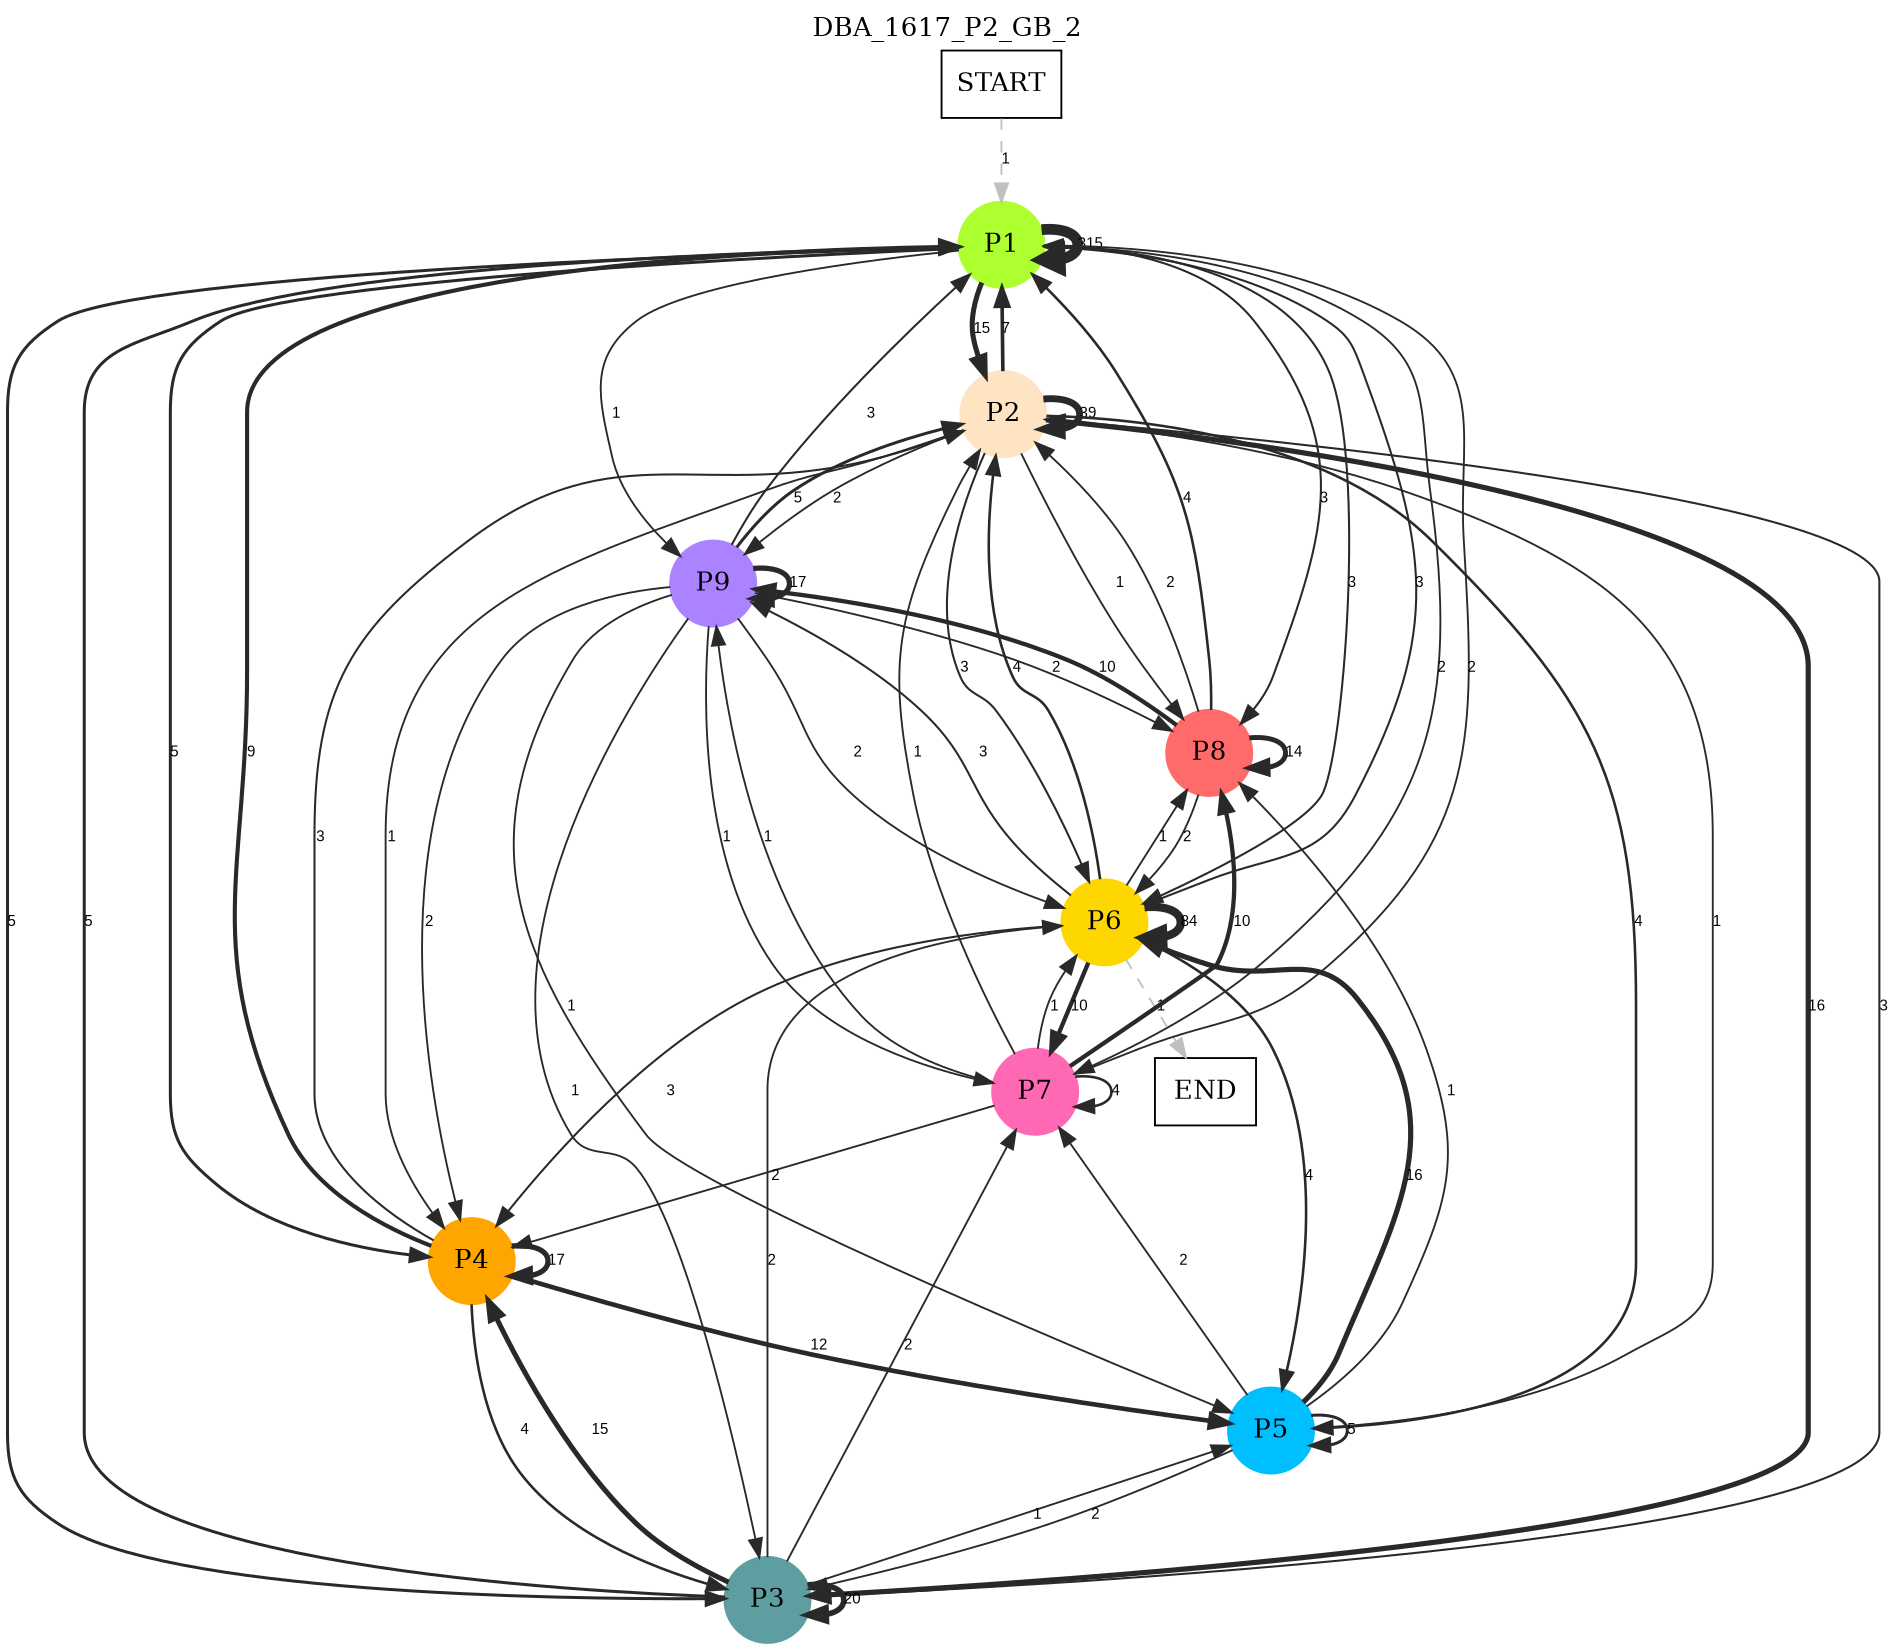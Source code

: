 digraph DBA_1617_P2_GB_2 {
	labelloc="t";
	label=DBA_1617_P2_GB_2;
	dpi = 150
	size="16,11!";
	margin = 0;
"START" [shape=box, fillcolor=white, style=filled, color=black]
"P1" [shape=circle, color=greenyellow, style=filled]
"P2" [shape=circle, color=bisque, style=filled]
"P3" [shape=circle, color=cadetblue, style=filled]
"P4" [shape=circle, color=orange, style=filled]
"P5" [shape=circle, color=deepskyblue, style=filled]
"P6" [shape=circle, color=gold, style=filled]
"P7" [shape=circle, color=hotpink, style=filled]
"P8" [shape=circle, color=indianred1, style=filled]
"P9" [shape=circle, color=mediumpurple1, style=filled]
"END" [shape=box, fillcolor=white, style=filled, color=black]
"START" -> "P1" [ style = dashed color=grey label ="1" labelfloat=false fontname="Arial" fontsize=8]

"P1" -> "P1" [ color=grey16 penwidth = "5.75257263882563"label ="315" labelfloat=false fontname="Arial" fontsize=8]

"P1" -> "P2" [ color=grey16 penwidth = "2.70805020110221"label ="15" labelfloat=false fontname="Arial" fontsize=8]

"P1" -> "P3" [ color=grey16 penwidth = "1.6094379124341"label ="5" labelfloat=false fontname="Arial" fontsize=8]

"P1" -> "P4" [ color=grey16 penwidth = "1.6094379124341"label ="5" labelfloat=false fontname="Arial" fontsize=8]

"P1" -> "P6" [ color=grey16 penwidth = "1.09861228866811"label ="3" labelfloat=false fontname="Arial" fontsize=8]

"P1" -> "P7" [ color=grey16 penwidth = "1"label ="2" labelfloat=false fontname="Arial" fontsize=8]

"P1" -> "P8" [ color=grey16 penwidth = "1.09861228866811"label ="3" labelfloat=false fontname="Arial" fontsize=8]

"P1" -> "P9" [ color=grey16 penwidth = "1"label ="1" labelfloat=false fontname="Arial" fontsize=8]

"P2" -> "P1" [ color=grey16 penwidth = "1.94591014905531"label ="7" labelfloat=false fontname="Arial" fontsize=8]

"P2" -> "P2" [ color=grey16 penwidth = "3.66356164612965"label ="39" labelfloat=false fontname="Arial" fontsize=8]

"P2" -> "P3" [ color=grey16 penwidth = "2.77258872223978"label ="16" labelfloat=false fontname="Arial" fontsize=8]

"P2" -> "P4" [ color=grey16 penwidth = "1"label ="1" labelfloat=false fontname="Arial" fontsize=8]

"P2" -> "P5" [ color=grey16 penwidth = "1.38629436111989"label ="4" labelfloat=false fontname="Arial" fontsize=8]

"P2" -> "P6" [ color=grey16 penwidth = "1.09861228866811"label ="3" labelfloat=false fontname="Arial" fontsize=8]

"P2" -> "P8" [ color=grey16 penwidth = "1"label ="1" labelfloat=false fontname="Arial" fontsize=8]

"P2" -> "P9" [ color=grey16 penwidth = "1"label ="2" labelfloat=false fontname="Arial" fontsize=8]

"P3" -> "P1" [ color=grey16 penwidth = "1.6094379124341"label ="5" labelfloat=false fontname="Arial" fontsize=8]

"P3" -> "P2" [ color=grey16 penwidth = "1.09861228866811"label ="3" labelfloat=false fontname="Arial" fontsize=8]

"P3" -> "P3" [ color=grey16 penwidth = "2.99573227355399"label ="20" labelfloat=false fontname="Arial" fontsize=8]

"P3" -> "P4" [ color=grey16 penwidth = "2.70805020110221"label ="15" labelfloat=false fontname="Arial" fontsize=8]

"P3" -> "P5" [ color=grey16 penwidth = "1"label ="1" labelfloat=false fontname="Arial" fontsize=8]

"P3" -> "P6" [ color=grey16 penwidth = "1"label ="2" labelfloat=false fontname="Arial" fontsize=8]

"P3" -> "P7" [ color=grey16 penwidth = "1"label ="2" labelfloat=false fontname="Arial" fontsize=8]

"P4" -> "P1" [ color=grey16 penwidth = "2.19722457733622"label ="9" labelfloat=false fontname="Arial" fontsize=8]

"P4" -> "P2" [ color=grey16 penwidth = "1.09861228866811"label ="3" labelfloat=false fontname="Arial" fontsize=8]

"P4" -> "P3" [ color=grey16 penwidth = "1.38629436111989"label ="4" labelfloat=false fontname="Arial" fontsize=8]

"P4" -> "P4" [ color=grey16 penwidth = "2.83321334405622"label ="17" labelfloat=false fontname="Arial" fontsize=8]

"P4" -> "P5" [ color=grey16 penwidth = "2.484906649788"label ="12" labelfloat=false fontname="Arial" fontsize=8]

"P5" -> "P2" [ color=grey16 penwidth = "1"label ="1" labelfloat=false fontname="Arial" fontsize=8]

"P5" -> "P3" [ color=grey16 penwidth = "1"label ="2" labelfloat=false fontname="Arial" fontsize=8]

"P5" -> "P5" [ color=grey16 penwidth = "1.6094379124341"label ="5" labelfloat=false fontname="Arial" fontsize=8]

"P5" -> "P6" [ color=grey16 penwidth = "2.77258872223978"label ="16" labelfloat=false fontname="Arial" fontsize=8]

"P5" -> "P7" [ color=grey16 penwidth = "1"label ="2" labelfloat=false fontname="Arial" fontsize=8]

"P5" -> "P8" [ color=grey16 penwidth = "1"label ="1" labelfloat=false fontname="Arial" fontsize=8]

"P6" -> "P1" [ color=grey16 penwidth = "1.09861228866811"label ="3" labelfloat=false fontname="Arial" fontsize=8]

"P6" -> "P2" [ color=grey16 penwidth = "1.38629436111989"label ="4" labelfloat=false fontname="Arial" fontsize=8]

"P6" -> "P4" [ color=grey16 penwidth = "1.09861228866811"label ="3" labelfloat=false fontname="Arial" fontsize=8]

"P6" -> "P5" [ color=grey16 penwidth = "1.38629436111989"label ="4" labelfloat=false fontname="Arial" fontsize=8]

"P6" -> "P6" [ color=grey16 penwidth = "4.43081679884331"label ="84" labelfloat=false fontname="Arial" fontsize=8]

"P6" -> "P7" [ color=grey16 penwidth = "2.30258509299405"label ="10" labelfloat=false fontname="Arial" fontsize=8]

"P6" -> "P8" [ color=grey16 penwidth = "1"label ="1" labelfloat=false fontname="Arial" fontsize=8]

"P6" -> "P9" [ color=grey16 penwidth = "1.09861228866811"label ="3" labelfloat=false fontname="Arial" fontsize=8]

"P6" -> "END" [ style = dashed color=grey label ="1" labelfloat=false fontname="Arial" fontsize=8]

"P7" -> "P1" [ color=grey16 penwidth = "1"label ="2" labelfloat=false fontname="Arial" fontsize=8]

"P7" -> "P2" [ color=grey16 penwidth = "1"label ="1" labelfloat=false fontname="Arial" fontsize=8]

"P7" -> "P4" [ color=grey16 penwidth = "1"label ="2" labelfloat=false fontname="Arial" fontsize=8]

"P7" -> "P6" [ color=grey16 penwidth = "1"label ="1" labelfloat=false fontname="Arial" fontsize=8]

"P7" -> "P7" [ color=grey16 penwidth = "1.38629436111989"label ="4" labelfloat=false fontname="Arial" fontsize=8]

"P7" -> "P8" [ color=grey16 penwidth = "2.30258509299405"label ="10" labelfloat=false fontname="Arial" fontsize=8]

"P7" -> "P9" [ color=grey16 penwidth = "1"label ="1" labelfloat=false fontname="Arial" fontsize=8]

"P8" -> "P1" [ color=grey16 penwidth = "1.38629436111989"label ="4" labelfloat=false fontname="Arial" fontsize=8]

"P8" -> "P2" [ color=grey16 penwidth = "1"label ="2" labelfloat=false fontname="Arial" fontsize=8]

"P8" -> "P6" [ color=grey16 penwidth = "1"label ="2" labelfloat=false fontname="Arial" fontsize=8]

"P8" -> "P8" [ color=grey16 penwidth = "2.63905732961526"label ="14" labelfloat=false fontname="Arial" fontsize=8]

"P8" -> "P9" [ color=grey16 penwidth = "2.30258509299405"label ="10" labelfloat=false fontname="Arial" fontsize=8]

"P9" -> "P1" [ color=grey16 penwidth = "1.09861228866811"label ="3" labelfloat=false fontname="Arial" fontsize=8]

"P9" -> "P2" [ color=grey16 penwidth = "1.6094379124341"label ="5" labelfloat=false fontname="Arial" fontsize=8]

"P9" -> "P3" [ color=grey16 penwidth = "1"label ="1" labelfloat=false fontname="Arial" fontsize=8]

"P9" -> "P4" [ color=grey16 penwidth = "1"label ="2" labelfloat=false fontname="Arial" fontsize=8]

"P9" -> "P5" [ color=grey16 penwidth = "1"label ="1" labelfloat=false fontname="Arial" fontsize=8]

"P9" -> "P6" [ color=grey16 penwidth = "1"label ="2" labelfloat=false fontname="Arial" fontsize=8]

"P9" -> "P7" [ color=grey16 penwidth = "1"label ="1" labelfloat=false fontname="Arial" fontsize=8]

"P9" -> "P8" [ color=grey16 penwidth = "1"label ="2" labelfloat=false fontname="Arial" fontsize=8]

"P9" -> "P9" [ color=grey16 penwidth = "2.83321334405622"label ="17" labelfloat=false fontname="Arial" fontsize=8]

}

